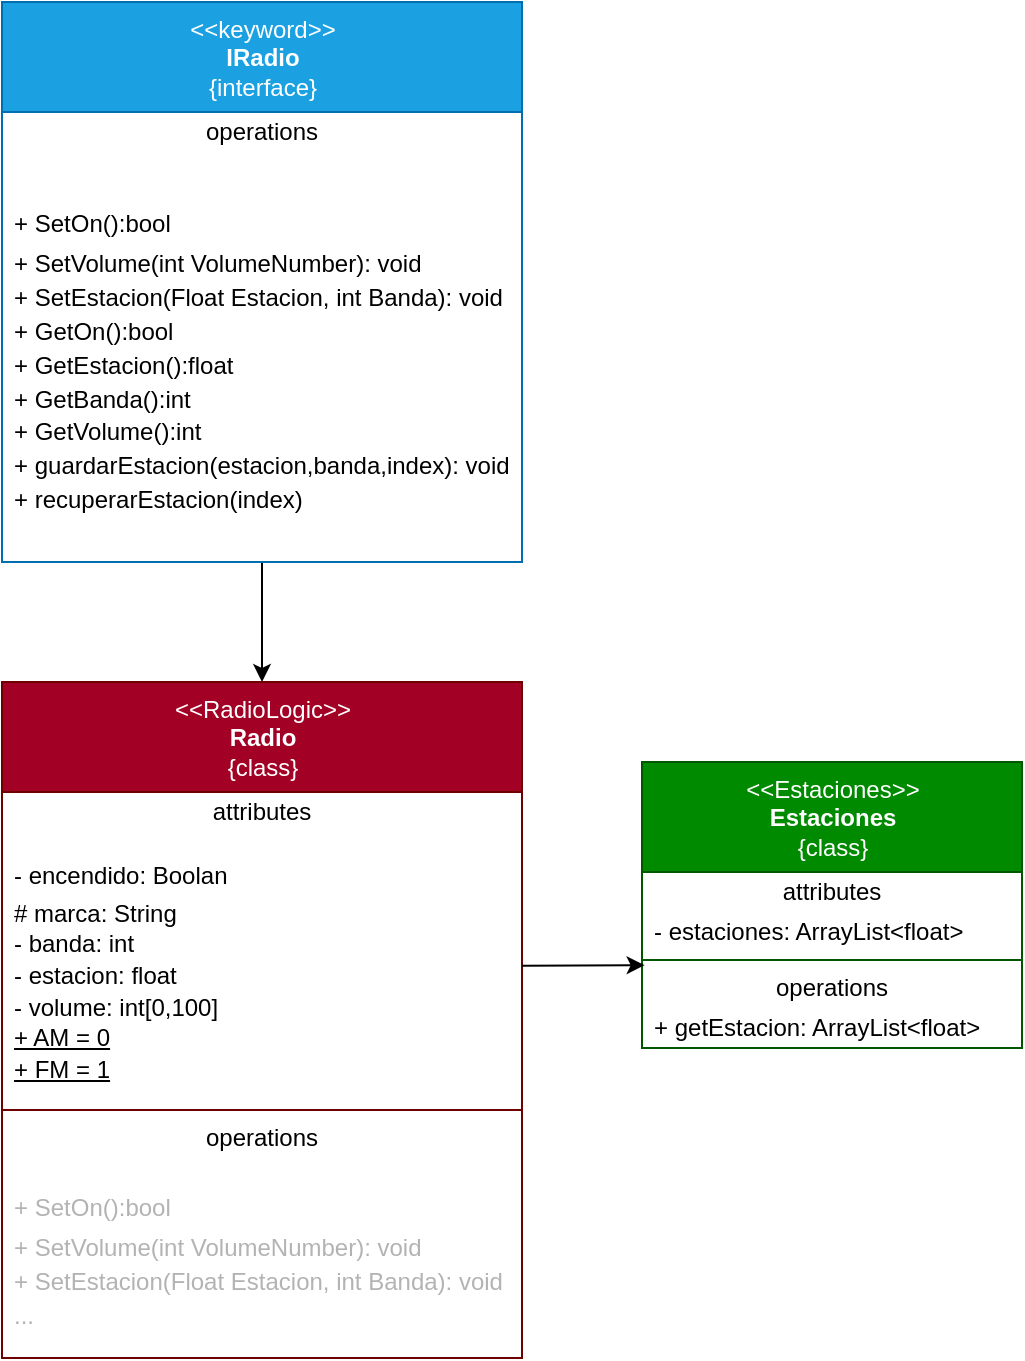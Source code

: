 <mxfile>
    <diagram id="rv9lSFPqjTdXBc9GjLnV" name="UML">
        <mxGraphModel dx="1137" dy="1615" grid="1" gridSize="10" guides="1" tooltips="1" connect="1" arrows="1" fold="1" page="1" pageScale="1" pageWidth="850" pageHeight="1100" math="0" shadow="0">
            <root>
                <mxCell id="0"/>
                <mxCell id="1" parent="0"/>
                <mxCell id="2" value="&amp;lt;&amp;lt;RadioLogic&amp;gt;&amp;gt;&lt;br&gt;&lt;b&gt;Radio&lt;/b&gt;&lt;br&gt;{class}" style="swimlane;fontStyle=0;align=center;verticalAlign=top;childLayout=stackLayout;horizontal=1;startSize=55;horizontalStack=0;resizeParent=1;resizeParentMax=0;resizeLast=0;collapsible=0;marginBottom=0;html=1;fillColor=#a20025;fontColor=#ffffff;strokeColor=#6F0000;" parent="1" vertex="1">
                    <mxGeometry x="40" y="120" width="260" height="338" as="geometry"/>
                </mxCell>
                <mxCell id="3" value="attributes" style="text;html=1;strokeColor=none;fillColor=none;align=center;verticalAlign=middle;spacingLeft=4;spacingRight=4;overflow=hidden;rotatable=0;points=[[0,0.5],[1,0.5]];portConstraint=eastwest;" parent="2" vertex="1">
                    <mxGeometry y="55" width="260" height="20" as="geometry"/>
                </mxCell>
                <mxCell id="4" value="&lt;p style=&quot;line-height: 100%;&quot;&gt;- encendido: Boolan&lt;/p&gt;&lt;p style=&quot;line-height: 30%;&quot;&gt;&lt;span style=&quot;background-color: initial;&quot;&gt;# marca: String&lt;/span&gt;&lt;/p&gt;&lt;p style=&quot;line-height: 30%;&quot;&gt;- banda: int&lt;/p&gt;&lt;p style=&quot;line-height: 30%;&quot;&gt;- estacion: float&lt;/p&gt;&lt;p style=&quot;line-height: 30%;&quot;&gt;- volume: int[0,100]&lt;/p&gt;&lt;p style=&quot;line-height: 30%;&quot;&gt;&lt;u&gt;+ AM = 0&lt;/u&gt;&lt;/p&gt;&lt;p style=&quot;line-height: 30%;&quot;&gt;&lt;u&gt;+ FM = 1&lt;/u&gt;&lt;/p&gt;" style="text;html=1;strokeColor=none;fillColor=none;align=left;verticalAlign=middle;spacingLeft=4;spacingRight=4;overflow=hidden;rotatable=0;points=[[0,0.5],[1,0.5]];portConstraint=eastwest;" parent="2" vertex="1">
                    <mxGeometry y="75" width="260" height="135" as="geometry"/>
                </mxCell>
                <mxCell id="7" value="" style="line;strokeWidth=1;fillColor=#a20025;align=left;verticalAlign=middle;spacingTop=-1;spacingLeft=3;spacingRight=3;rotatable=0;labelPosition=right;points=[];portConstraint=eastwest;fontColor=#ffffff;strokeColor=#6F0000;" parent="2" vertex="1">
                    <mxGeometry y="210" width="260" height="8" as="geometry"/>
                </mxCell>
                <mxCell id="8" value="operations" style="text;html=1;strokeColor=none;fillColor=none;align=center;verticalAlign=middle;spacingLeft=4;spacingRight=4;overflow=hidden;rotatable=0;points=[[0,0.5],[1,0.5]];portConstraint=eastwest;" parent="2" vertex="1">
                    <mxGeometry y="218" width="260" height="20" as="geometry"/>
                </mxCell>
                <mxCell id="9" value="&lt;p style=&quot;line-height: 100%;&quot;&gt;&lt;font color=&quot;#b3b3b3&quot;&gt;+ SetOn():bool&lt;/font&gt;&lt;/p&gt;&lt;p style=&quot;line-height: 40%;&quot;&gt;&lt;font color=&quot;#b3b3b3&quot;&gt;+ SetVolume(int VolumeNumber): void&lt;/font&gt;&lt;/p&gt;&lt;p style=&quot;line-height: 40%;&quot;&gt;&lt;font color=&quot;#b3b3b3&quot;&gt;+ SetEstacion(Float Estacion, int Banda): void&lt;/font&gt;&lt;/p&gt;&lt;p style=&quot;line-height: 40%;&quot;&gt;&lt;font color=&quot;#b3b3b3&quot;&gt;...&lt;/font&gt;&lt;/p&gt;" style="text;html=1;strokeColor=none;fillColor=none;align=left;verticalAlign=middle;spacingLeft=4;spacingRight=4;overflow=hidden;rotatable=0;points=[[0,0.5],[1,0.5]];portConstraint=eastwest;" parent="2" vertex="1">
                    <mxGeometry y="238" width="260" height="100" as="geometry"/>
                </mxCell>
                <mxCell id="10" value="&amp;lt;&amp;lt;Estaciones&amp;gt;&amp;gt;&lt;br&gt;&lt;b&gt;Estaciones&lt;/b&gt;&lt;br&gt;{class}" style="swimlane;fontStyle=0;align=center;verticalAlign=top;childLayout=stackLayout;horizontal=1;startSize=55;horizontalStack=0;resizeParent=1;resizeParentMax=0;resizeLast=0;collapsible=0;marginBottom=0;html=1;fillColor=#008a00;fontColor=#ffffff;strokeColor=#005700;" parent="1" vertex="1">
                    <mxGeometry x="360" y="160" width="190" height="143" as="geometry"/>
                </mxCell>
                <mxCell id="11" value="attributes" style="text;html=1;strokeColor=none;fillColor=none;align=center;verticalAlign=middle;spacingLeft=4;spacingRight=4;overflow=hidden;rotatable=0;points=[[0,0.5],[1,0.5]];portConstraint=eastwest;" parent="10" vertex="1">
                    <mxGeometry y="55" width="190" height="20" as="geometry"/>
                </mxCell>
                <mxCell id="12" value="- estaciones: ArrayList&amp;lt;float&amp;gt;" style="text;html=1;strokeColor=none;fillColor=none;align=left;verticalAlign=middle;spacingLeft=4;spacingRight=4;overflow=hidden;rotatable=0;points=[[0,0.5],[1,0.5]];portConstraint=eastwest;" parent="10" vertex="1">
                    <mxGeometry y="75" width="190" height="20" as="geometry"/>
                </mxCell>
                <mxCell id="15" value="" style="line;strokeWidth=1;fillColor=#008a00;align=left;verticalAlign=middle;spacingTop=-1;spacingLeft=3;spacingRight=3;rotatable=0;labelPosition=right;points=[];portConstraint=eastwest;fontColor=#ffffff;strokeColor=#005700;" parent="10" vertex="1">
                    <mxGeometry y="95" width="190" height="8" as="geometry"/>
                </mxCell>
                <mxCell id="16" value="operations" style="text;html=1;strokeColor=none;fillColor=none;align=center;verticalAlign=middle;spacingLeft=4;spacingRight=4;overflow=hidden;rotatable=0;points=[[0,0.5],[1,0.5]];portConstraint=eastwest;" parent="10" vertex="1">
                    <mxGeometry y="103" width="190" height="20" as="geometry"/>
                </mxCell>
                <mxCell id="17" value="+ getEstacion: ArrayList&amp;lt;float&amp;gt;" style="text;html=1;strokeColor=none;fillColor=none;align=left;verticalAlign=middle;spacingLeft=4;spacingRight=4;overflow=hidden;rotatable=0;points=[[0,0.5],[1,0.5]];portConstraint=eastwest;" parent="10" vertex="1">
                    <mxGeometry y="123" width="190" height="20" as="geometry"/>
                </mxCell>
                <mxCell id="28" style="edgeStyle=none;html=1;entryX=0.5;entryY=0;entryDx=0;entryDy=0;fontColor=#B3B3B3;" edge="1" parent="1" source="19" target="2">
                    <mxGeometry relative="1" as="geometry"/>
                </mxCell>
                <mxCell id="19" value="&amp;lt;&amp;lt;keyword&amp;gt;&amp;gt;&lt;br&gt;&lt;b&gt;IRadio&lt;/b&gt;&lt;br&gt;{interface}" style="swimlane;fontStyle=0;align=center;verticalAlign=top;childLayout=stackLayout;horizontal=1;startSize=55;horizontalStack=0;resizeParent=1;resizeParentMax=0;resizeLast=0;collapsible=0;marginBottom=0;html=1;fillColor=#1ba1e2;fontColor=#ffffff;strokeColor=#006EAF;" vertex="1" parent="1">
                    <mxGeometry x="40" y="-220" width="260" height="280" as="geometry"/>
                </mxCell>
                <mxCell id="25" value="operations" style="text;html=1;strokeColor=none;fillColor=none;align=center;verticalAlign=middle;spacingLeft=4;spacingRight=4;overflow=hidden;rotatable=0;points=[[0,0.5],[1,0.5]];portConstraint=eastwest;" vertex="1" parent="19">
                    <mxGeometry y="55" width="260" height="20" as="geometry"/>
                </mxCell>
                <mxCell id="26" value="&lt;p style=&quot;line-height: 12px;&quot;&gt;+ SetOn():bool&lt;/p&gt;&lt;p style=&quot;line-height: 4.8px;&quot;&gt;+ SetVolume(int VolumeNumber): void&lt;/p&gt;&lt;p style=&quot;line-height: 4.8px;&quot;&gt;+ SetEstacion(Float Estacion, int Banda): void&lt;/p&gt;&lt;p style=&quot;line-height: 4.8px;&quot;&gt;+&lt;strong&gt;&amp;nbsp;&lt;/strong&gt;GetOn():bool&lt;/p&gt;&lt;p style=&quot;line-height: 4.8px;&quot;&gt;+ GetEstacion():float&lt;/p&gt;&lt;p style=&quot;line-height: 4.8px;&quot;&gt;+ GetBanda():int&lt;/p&gt;&lt;p style=&quot;line-height: 4.8px;&quot;&gt;+ GetVolume():int&lt;/p&gt;&lt;p style=&quot;line-height: 4.8px;&quot;&gt;+ guardarEstacion(estacion,banda,index): void&lt;/p&gt;&lt;p style=&quot;line-height: 4.8px;&quot;&gt;+ recuperarEstacion(index)&lt;/p&gt;" style="text;html=1;strokeColor=none;fillColor=none;align=left;verticalAlign=middle;spacingLeft=4;spacingRight=4;overflow=hidden;rotatable=0;points=[[0,0.5],[1,0.5]];portConstraint=eastwest;" vertex="1" parent="19">
                    <mxGeometry y="75" width="260" height="205" as="geometry"/>
                </mxCell>
                <mxCell id="27" style="edgeStyle=none;html=1;fontColor=#B3B3B3;entryX=0.007;entryY=-0.07;entryDx=0;entryDy=0;entryPerimeter=0;" edge="1" parent="1" source="4" target="16">
                    <mxGeometry relative="1" as="geometry">
                        <mxPoint x="420" y="260" as="targetPoint"/>
                    </mxGeometry>
                </mxCell>
            </root>
        </mxGraphModel>
    </diagram>
</mxfile>